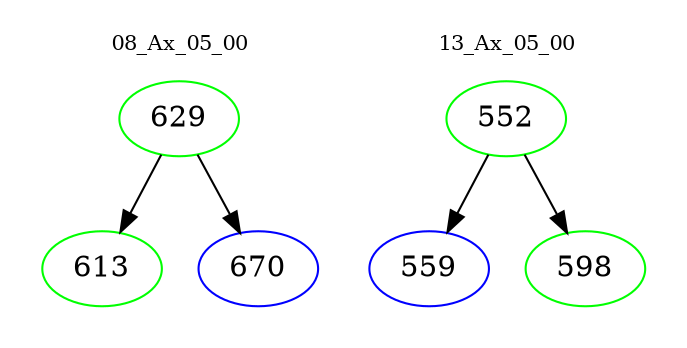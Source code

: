 digraph{
subgraph cluster_0 {
color = white
label = "08_Ax_05_00";
fontsize=10;
T0_629 [label="629", color="green"]
T0_629 -> T0_613 [color="black"]
T0_613 [label="613", color="green"]
T0_629 -> T0_670 [color="black"]
T0_670 [label="670", color="blue"]
}
subgraph cluster_1 {
color = white
label = "13_Ax_05_00";
fontsize=10;
T1_552 [label="552", color="green"]
T1_552 -> T1_559 [color="black"]
T1_559 [label="559", color="blue"]
T1_552 -> T1_598 [color="black"]
T1_598 [label="598", color="green"]
}
}
